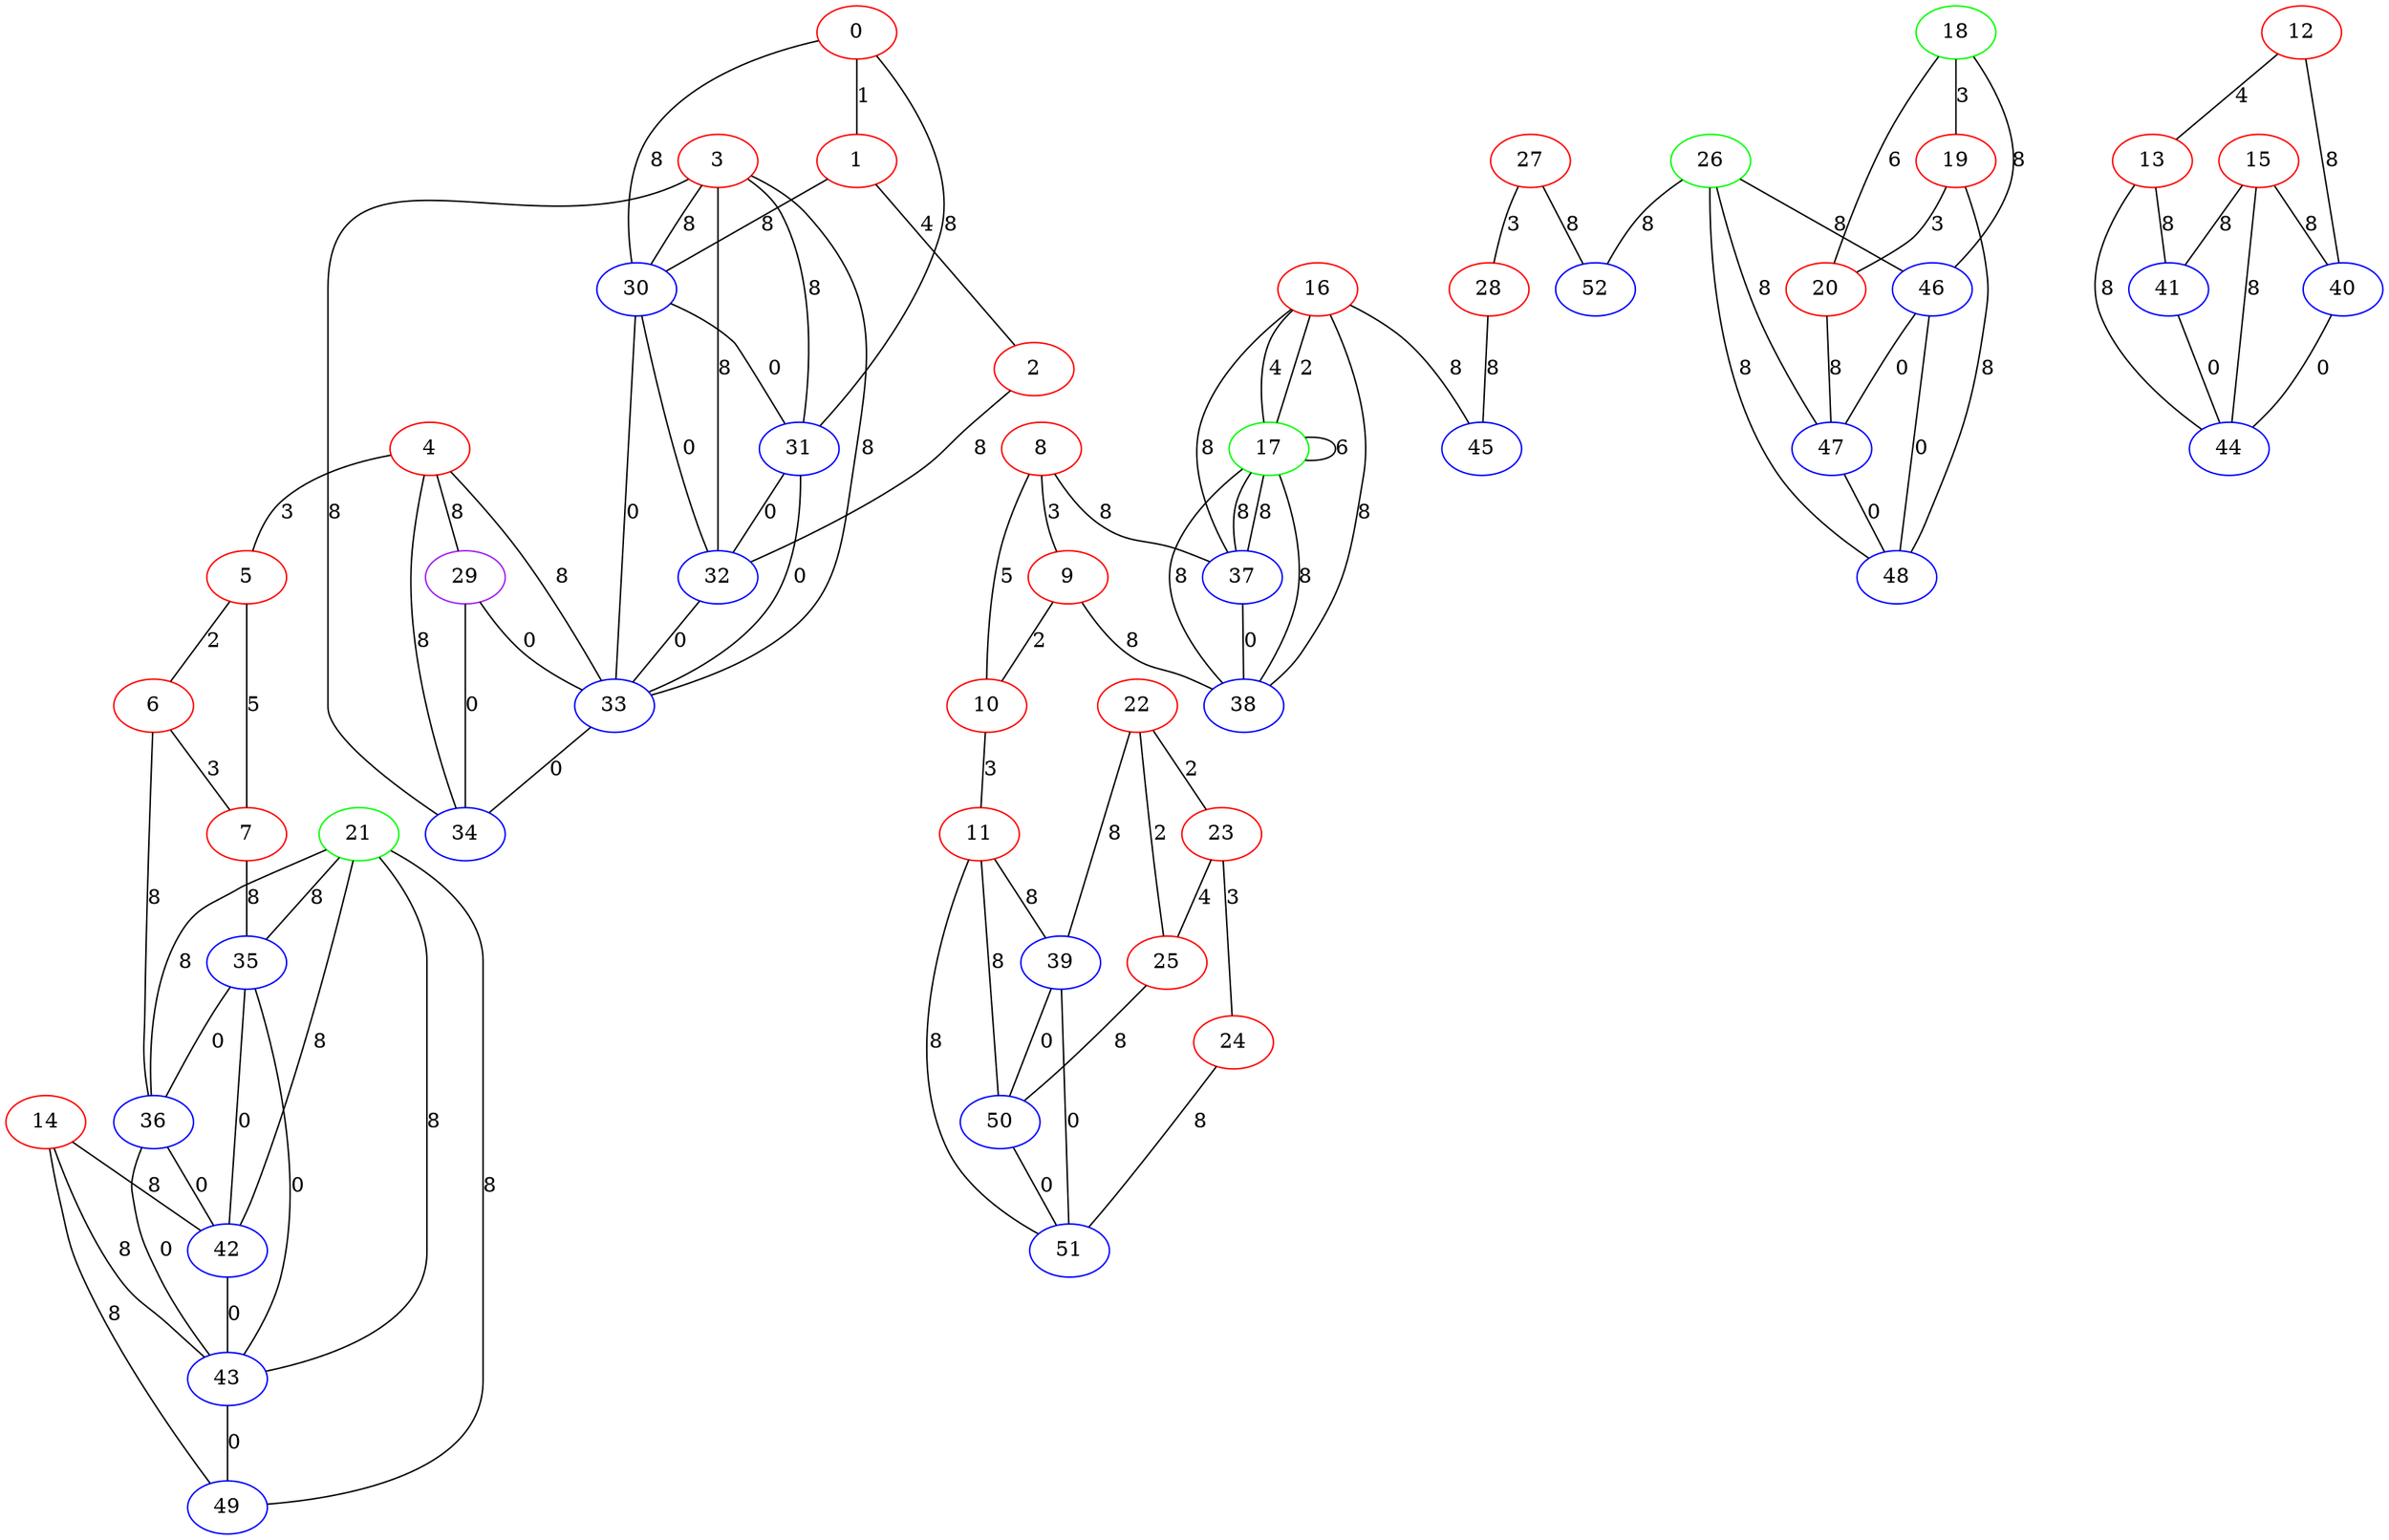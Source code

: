 graph "" {
0 [color=red, weight=1];
1 [color=red, weight=1];
2 [color=red, weight=1];
3 [color=red, weight=1];
4 [color=red, weight=1];
5 [color=red, weight=1];
6 [color=red, weight=1];
7 [color=red, weight=1];
8 [color=red, weight=1];
9 [color=red, weight=1];
10 [color=red, weight=1];
11 [color=red, weight=1];
12 [color=red, weight=1];
13 [color=red, weight=1];
14 [color=red, weight=1];
15 [color=red, weight=1];
16 [color=red, weight=1];
17 [color=green, weight=2];
18 [color=green, weight=2];
19 [color=red, weight=1];
20 [color=red, weight=1];
21 [color=green, weight=2];
22 [color=red, weight=1];
23 [color=red, weight=1];
24 [color=red, weight=1];
25 [color=red, weight=1];
26 [color=green, weight=2];
27 [color=red, weight=1];
28 [color=red, weight=1];
29 [color=purple, weight=4];
30 [color=blue, weight=3];
31 [color=blue, weight=3];
32 [color=blue, weight=3];
33 [color=blue, weight=3];
34 [color=blue, weight=3];
35 [color=blue, weight=3];
36 [color=blue, weight=3];
37 [color=blue, weight=3];
38 [color=blue, weight=3];
39 [color=blue, weight=3];
40 [color=blue, weight=3];
41 [color=blue, weight=3];
42 [color=blue, weight=3];
43 [color=blue, weight=3];
44 [color=blue, weight=3];
45 [color=blue, weight=3];
46 [color=blue, weight=3];
47 [color=blue, weight=3];
48 [color=blue, weight=3];
49 [color=blue, weight=3];
50 [color=blue, weight=3];
51 [color=blue, weight=3];
52 [color=blue, weight=3];
0 -- 1  [key=0, label=1];
0 -- 30  [key=0, label=8];
0 -- 31  [key=0, label=8];
1 -- 2  [key=0, label=4];
1 -- 30  [key=0, label=8];
2 -- 32  [key=0, label=8];
3 -- 32  [key=0, label=8];
3 -- 33  [key=0, label=8];
3 -- 34  [key=0, label=8];
3 -- 30  [key=0, label=8];
3 -- 31  [key=0, label=8];
4 -- 33  [key=0, label=8];
4 -- 34  [key=0, label=8];
4 -- 5  [key=0, label=3];
4 -- 29  [key=0, label=8];
5 -- 6  [key=0, label=2];
5 -- 7  [key=0, label=5];
6 -- 36  [key=0, label=8];
6 -- 7  [key=0, label=3];
7 -- 35  [key=0, label=8];
8 -- 9  [key=0, label=3];
8 -- 10  [key=0, label=5];
8 -- 37  [key=0, label=8];
9 -- 10  [key=0, label=2];
9 -- 38  [key=0, label=8];
10 -- 11  [key=0, label=3];
11 -- 51  [key=0, label=8];
11 -- 50  [key=0, label=8];
11 -- 39  [key=0, label=8];
12 -- 40  [key=0, label=8];
12 -- 13  [key=0, label=4];
13 -- 41  [key=0, label=8];
13 -- 44  [key=0, label=8];
14 -- 49  [key=0, label=8];
14 -- 42  [key=0, label=8];
14 -- 43  [key=0, label=8];
15 -- 40  [key=0, label=8];
15 -- 41  [key=0, label=8];
15 -- 44  [key=0, label=8];
16 -- 17  [key=0, label=2];
16 -- 17  [key=1, label=4];
16 -- 45  [key=0, label=8];
16 -- 38  [key=0, label=8];
16 -- 37  [key=0, label=8];
17 -- 17  [key=0, label=6];
17 -- 37  [key=0, label=8];
17 -- 37  [key=1, label=8];
17 -- 38  [key=0, label=8];
17 -- 38  [key=1, label=8];
18 -- 19  [key=0, label=3];
18 -- 20  [key=0, label=6];
18 -- 46  [key=0, label=8];
19 -- 48  [key=0, label=8];
19 -- 20  [key=0, label=3];
20 -- 47  [key=0, label=8];
21 -- 49  [key=0, label=8];
21 -- 42  [key=0, label=8];
21 -- 35  [key=0, label=8];
21 -- 36  [key=0, label=8];
21 -- 43  [key=0, label=8];
22 -- 25  [key=0, label=2];
22 -- 39  [key=0, label=8];
22 -- 23  [key=0, label=2];
23 -- 24  [key=0, label=3];
23 -- 25  [key=0, label=4];
24 -- 51  [key=0, label=8];
25 -- 50  [key=0, label=8];
26 -- 48  [key=0, label=8];
26 -- 52  [key=0, label=8];
26 -- 46  [key=0, label=8];
26 -- 47  [key=0, label=8];
27 -- 52  [key=0, label=8];
27 -- 28  [key=0, label=3];
28 -- 45  [key=0, label=8];
29 -- 33  [key=0, label=0];
29 -- 34  [key=0, label=0];
30 -- 32  [key=0, label=0];
30 -- 33  [key=0, label=0];
30 -- 31  [key=0, label=0];
31 -- 32  [key=0, label=0];
31 -- 33  [key=0, label=0];
32 -- 33  [key=0, label=0];
33 -- 34  [key=0, label=0];
35 -- 42  [key=0, label=0];
35 -- 43  [key=0, label=0];
35 -- 36  [key=0, label=0];
36 -- 43  [key=0, label=0];
36 -- 42  [key=0, label=0];
37 -- 38  [key=0, label=0];
39 -- 50  [key=0, label=0];
39 -- 51  [key=0, label=0];
40 -- 44  [key=0, label=0];
41 -- 44  [key=0, label=0];
42 -- 43  [key=0, label=0];
43 -- 49  [key=0, label=0];
46 -- 48  [key=0, label=0];
46 -- 47  [key=0, label=0];
47 -- 48  [key=0, label=0];
50 -- 51  [key=0, label=0];
}

